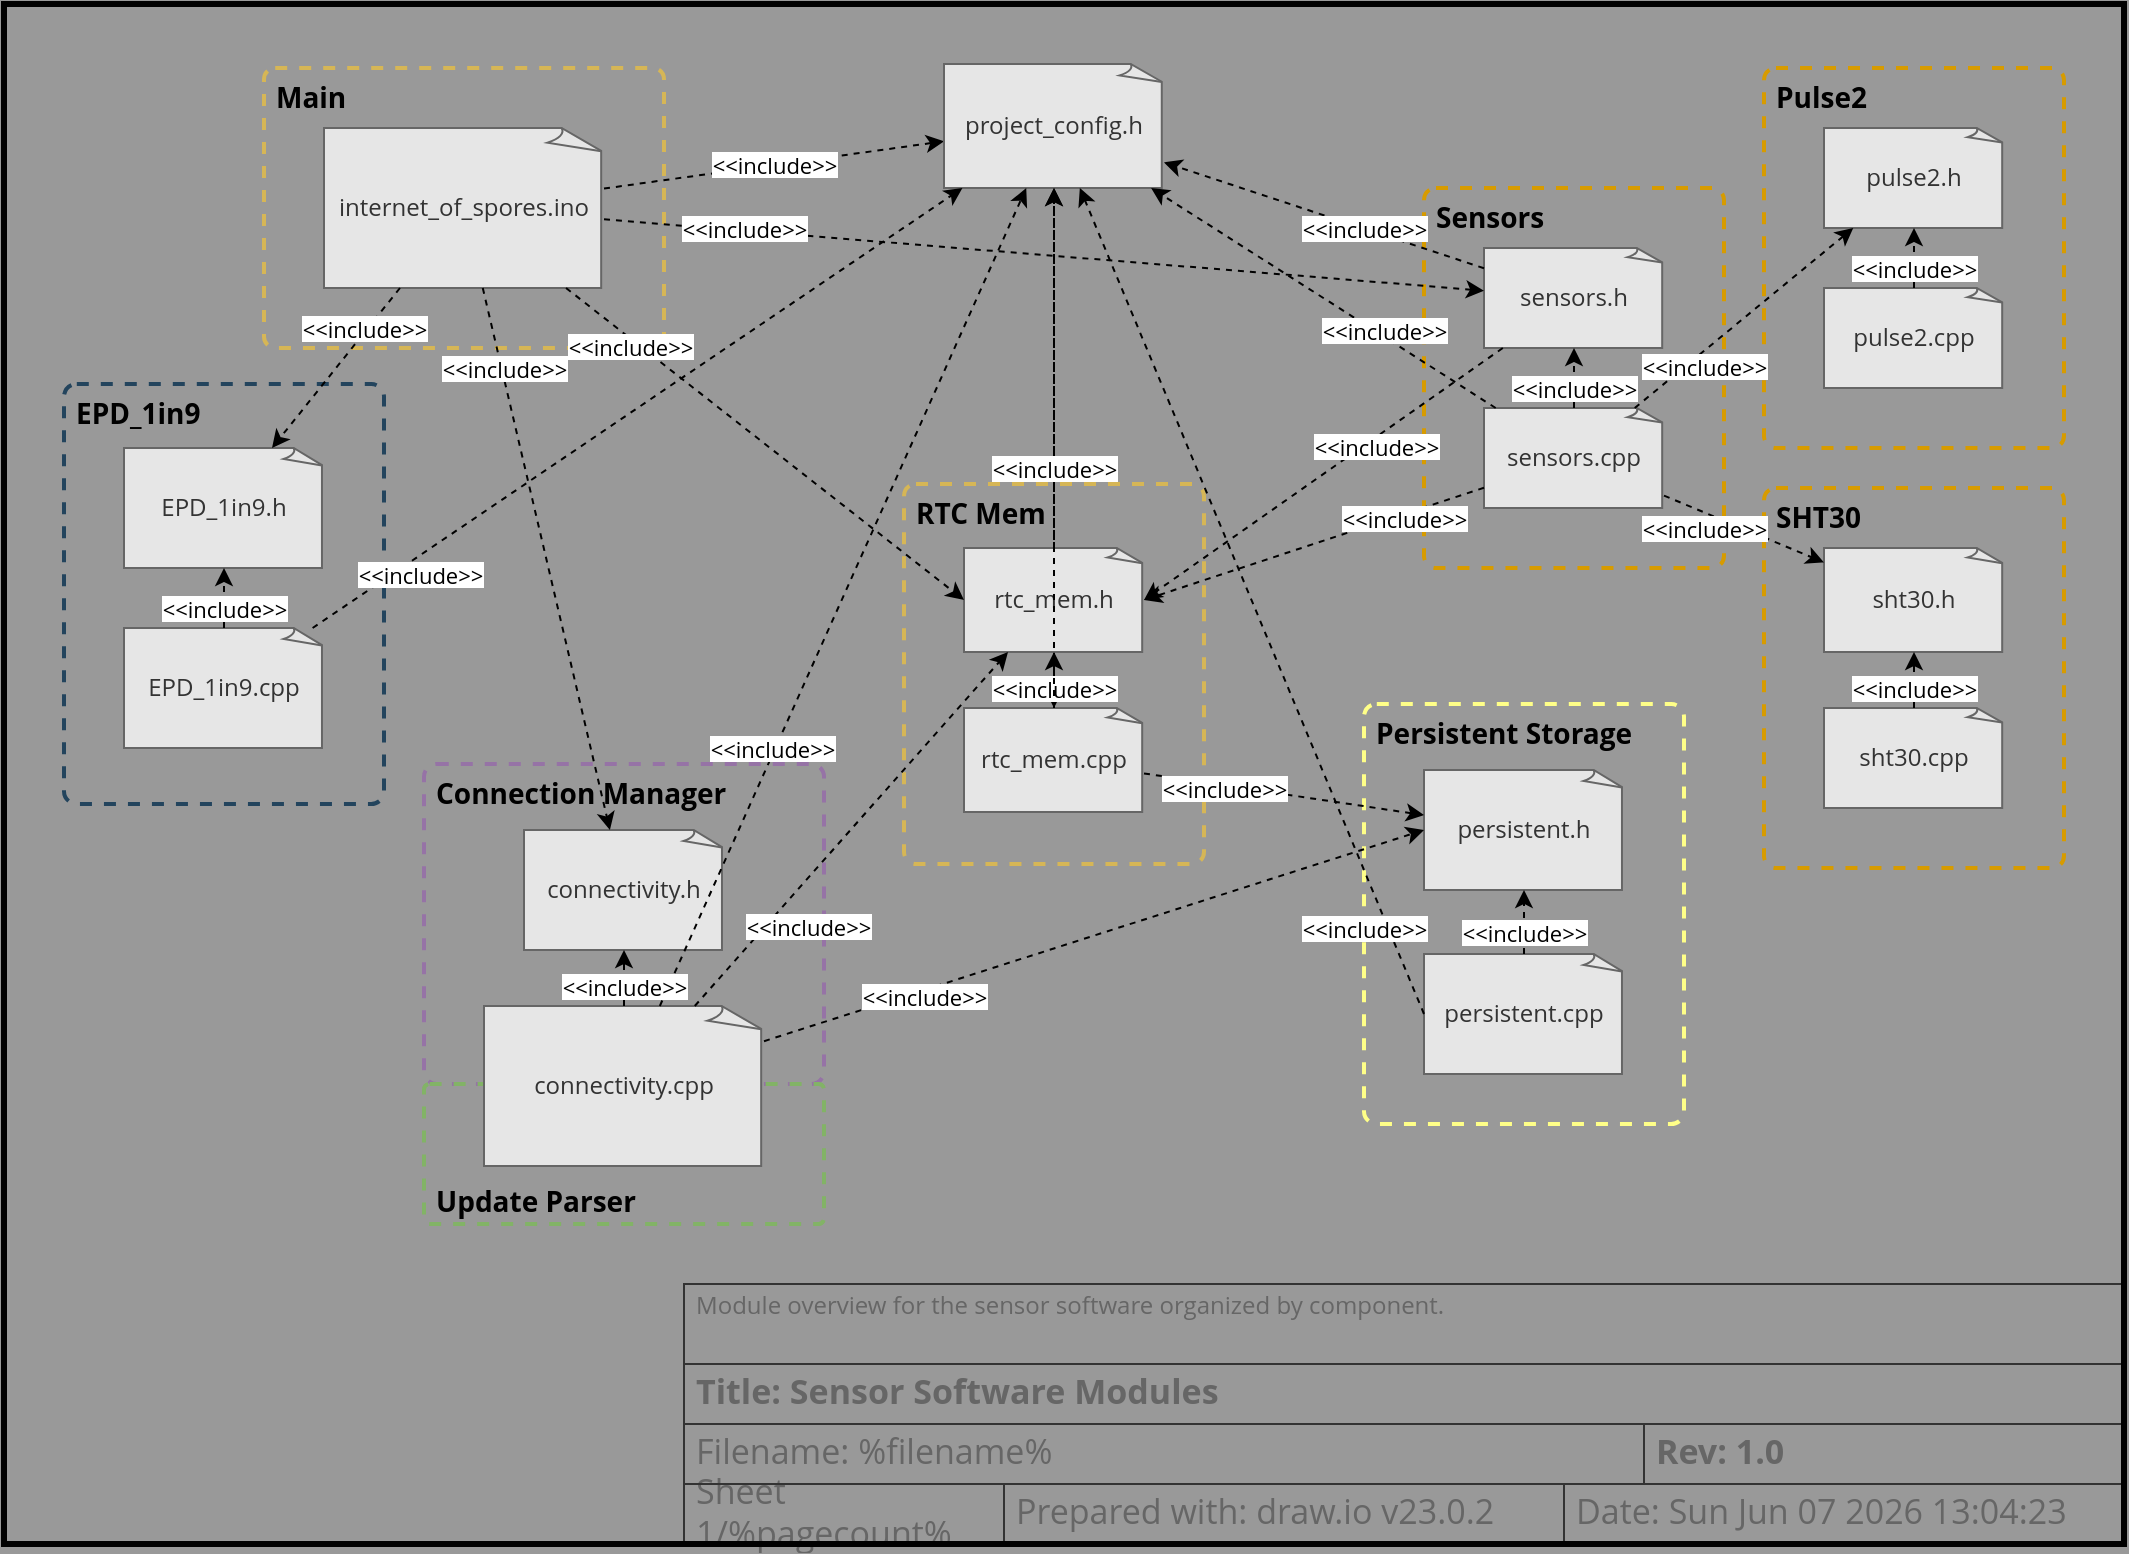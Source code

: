 <mxfile version="23.0.2" type="device">
  <diagram name="Sensor Software Modules" id="fo18u6Ch1KVScq3Fo-Wy">
    <mxGraphModel dx="2130" dy="1368" grid="1" gridSize="10" guides="1" tooltips="1" connect="1" arrows="1" fold="1" page="1" pageScale="1" pageWidth="800" pageHeight="350" background="#999999" math="0" shadow="0">
      <root>
        <object label="" description="Module overview for the sensor software organized by component." rev="1.0" id="0">
          <mxCell />
        </object>
        <object label="Title Block" id="1">
          <mxCell style="locked=1;" parent="0" />
        </object>
        <mxCell id="h7L3MlKvrl_dhOmhB3lf-10" value="Prepared with: draw.io v23.0.2" style="strokeWidth=1;shadow=0;dashed=0;align=center;html=1;shape=mxgraph.mockup.text.textBox;fontColor=#666666;align=left;fontSize=17;spacingLeft=4;spacingTop=-3;whiteSpace=wrap;strokeColor=#333333;mainText=;fillColor=none;fontFamily=Open Sans;movable=1;resizable=1;rotatable=1;deletable=1;editable=1;locked=0;connectable=1;" parent="1" vertex="1">
          <mxGeometry x="220" y="300" width="280" height="30" as="geometry" />
        </mxCell>
        <object label="&lt;div align=&quot;left&quot;&gt;Sheet %pagenumber%/%pagecount%&lt;/div&gt;" placeholders="1" id="h7L3MlKvrl_dhOmhB3lf-12">
          <mxCell style="strokeWidth=1;shadow=0;dashed=0;align=left;html=1;shape=mxgraph.mockup.text.textBox;fontColor=#666666;align=left;fontSize=17;spacingLeft=4;spacingTop=-3;whiteSpace=wrap;strokeColor=#333333;mainText=;fillColor=none;fontFamily=Open Sans;movable=1;resizable=1;rotatable=1;deletable=1;editable=1;locked=0;connectable=1;" parent="1" vertex="1">
            <mxGeometry x="60" y="300" width="160" height="30" as="geometry" />
          </mxCell>
        </object>
        <object label="Date: &lt;font style=&quot;font-size: 17px;&quot;&gt;%date{ddd mmm dd yyyy HH:MM:ss}%&lt;/font&gt;" placeholders="1" id="h7L3MlKvrl_dhOmhB3lf-13">
          <mxCell style="strokeWidth=1;shadow=0;dashed=0;align=center;html=1;shape=mxgraph.mockup.text.textBox;fontColor=#666666;align=left;fontSize=17;spacingLeft=4;spacingTop=-3;whiteSpace=wrap;strokeColor=#333333;mainText=;fillColor=none;fontFamily=Open Sans;movable=1;resizable=1;rotatable=1;deletable=1;editable=1;locked=0;connectable=1;" parent="1" vertex="1">
            <mxGeometry x="500" y="300" width="280" height="30" as="geometry" />
          </mxCell>
        </object>
        <object label="&lt;b&gt;Title: %page%&lt;/b&gt;" placeholders="1" id="h7L3MlKvrl_dhOmhB3lf-14">
          <mxCell style="strokeWidth=1;shadow=0;dashed=0;align=center;html=1;shape=mxgraph.mockup.text.textBox;fontColor=#666666;align=left;fontSize=17;spacingLeft=4;spacingTop=-3;whiteSpace=wrap;strokeColor=#333333;mainText=;fillColor=none;fontFamily=Open Sans;movable=1;resizable=1;rotatable=1;deletable=1;editable=1;locked=0;connectable=1;" parent="1" vertex="1">
            <mxGeometry x="60" y="240" width="720" height="30" as="geometry" />
          </mxCell>
        </object>
        <object label="Filename: %filename%" placeholders="1" id="h7L3MlKvrl_dhOmhB3lf-15">
          <mxCell style="strokeWidth=1;shadow=0;dashed=0;align=center;html=1;shape=mxgraph.mockup.text.textBox;fontColor=#666666;align=left;fontSize=17;spacingLeft=4;spacingTop=-3;whiteSpace=wrap;strokeColor=#333333;mainText=;fillColor=none;fontFamily=Open Sans;movable=1;resizable=1;rotatable=1;deletable=1;editable=1;locked=0;connectable=1;" parent="1" vertex="1">
            <mxGeometry x="60" y="270" width="480" height="30" as="geometry" />
          </mxCell>
        </object>
        <object label="&lt;div align=&quot;left&quot;&gt;%description%&lt;/div&gt;" placeholders="1" id="h7L3MlKvrl_dhOmhB3lf-16">
          <mxCell style="strokeWidth=1;shadow=0;dashed=0;html=1;shape=mxgraph.mockup.text.textBox;fontColor=#666666;align=left;verticalAlign=top;fontSize=12;spacingLeft=4;spacingTop=-3;whiteSpace=wrap;strokeColor=#333333;mainText=;fillColor=none;fontFamily=Open Sans;movable=1;resizable=1;rotatable=1;deletable=1;editable=1;locked=0;connectable=1;" parent="1" vertex="1">
            <mxGeometry x="60" y="200" width="720" height="40" as="geometry" />
          </mxCell>
        </object>
        <object label="&lt;b&gt;Rev: %rev%&lt;br&gt;&lt;/b&gt;" placeholders="1" id="EyKvBmyPNv_MzgSUc5b6-1">
          <mxCell style="strokeWidth=1;shadow=0;dashed=0;align=center;html=1;shape=mxgraph.mockup.text.textBox;fontColor=#666666;align=left;fontSize=17;spacingLeft=4;spacingTop=-3;whiteSpace=wrap;strokeColor=#333333;mainText=;fillColor=none;fontFamily=Open Sans;movable=1;resizable=1;rotatable=1;deletable=1;editable=1;locked=0;connectable=1;" parent="1" vertex="1">
            <mxGeometry x="540" y="270" width="240" height="30" as="geometry" />
          </mxCell>
        </object>
        <object label="Drawing Frame" id="2jkEU8j2_UPUL1MGRyPS-1">
          <mxCell style="locked=1;" parent="0" />
        </object>
        <mxCell id="2jkEU8j2_UPUL1MGRyPS-2" value="" style="rounded=0;whiteSpace=wrap;html=1;fillColor=none;strokeWidth=3;movable=1;resizable=1;rotatable=1;deletable=1;editable=1;locked=0;connectable=1;" parent="2jkEU8j2_UPUL1MGRyPS-1" vertex="1">
          <mxGeometry x="-280" y="-440" width="1060" height="770" as="geometry" />
        </mxCell>
        <object label="Document" id="NbdiYjX3MhI7OpqD2NvG-1">
          <mxCell parent="0" />
        </object>
        <mxCell id="h6w7zfBWCRitU2p09THs-2" value="Main" style="rounded=1;whiteSpace=wrap;html=1;fillColor=none;strokeColor=#d6b656;dashed=1;arcSize=4;fontFamily=Open Sans;strokeWidth=2;labelPosition=center;verticalLabelPosition=middle;align=left;verticalAlign=top;glass=0;imageHeight=24;fontStyle=1;fontSize=14;spacingLeft=4;" vertex="1" parent="NbdiYjX3MhI7OpqD2NvG-1">
          <mxGeometry x="-150" y="-408" width="200" height="140" as="geometry" />
        </mxCell>
        <mxCell id="h6w7zfBWCRitU2p09THs-3" value="Connection Manager" style="rounded=1;whiteSpace=wrap;html=1;fillColor=none;strokeColor=#9673a6;dashed=1;arcSize=4;fontFamily=Open Sans;strokeWidth=2;labelPosition=center;verticalLabelPosition=middle;align=left;verticalAlign=top;glass=0;imageHeight=24;fontStyle=1;fontSize=14;spacingLeft=4;" vertex="1" parent="NbdiYjX3MhI7OpqD2NvG-1">
          <mxGeometry x="-70" y="-60" width="200" height="160" as="geometry" />
        </mxCell>
        <mxCell id="h6w7zfBWCRitU2p09THs-4" value="Sensors" style="rounded=1;whiteSpace=wrap;html=1;fillColor=none;strokeColor=#d79b00;dashed=1;arcSize=4;fontFamily=Open Sans;strokeWidth=2;labelPosition=center;verticalLabelPosition=middle;align=left;verticalAlign=top;glass=0;imageHeight=24;fontStyle=1;fontSize=14;spacingLeft=4;" vertex="1" parent="NbdiYjX3MhI7OpqD2NvG-1">
          <mxGeometry x="430" y="-348" width="150" height="190" as="geometry" />
        </mxCell>
        <mxCell id="h6w7zfBWCRitU2p09THs-5" value="Update Parser" style="rounded=1;whiteSpace=wrap;html=1;fillColor=none;strokeColor=#82b366;dashed=1;arcSize=4;fontFamily=Open Sans;strokeWidth=2;labelPosition=center;verticalLabelPosition=middle;align=left;verticalAlign=bottom;glass=0;imageHeight=24;fontStyle=1;fontSize=14;spacingLeft=4;" vertex="1" parent="NbdiYjX3MhI7OpqD2NvG-1">
          <mxGeometry x="-70" y="100" width="200" height="70" as="geometry" />
        </mxCell>
        <mxCell id="h6w7zfBWCRitU2p09THs-6" value="Pulse2" style="rounded=1;whiteSpace=wrap;html=1;fillColor=none;strokeColor=#d79b00;dashed=1;arcSize=4;fontFamily=Open Sans;strokeWidth=2;labelPosition=center;verticalLabelPosition=middle;align=left;verticalAlign=top;glass=0;imageHeight=24;fontStyle=1;fontSize=14;spacingLeft=4;" vertex="1" parent="NbdiYjX3MhI7OpqD2NvG-1">
          <mxGeometry x="600" y="-408" width="150" height="190" as="geometry" />
        </mxCell>
        <mxCell id="h6w7zfBWCRitU2p09THs-7" value="SHT30" style="rounded=1;whiteSpace=wrap;html=1;fillColor=none;strokeColor=#d79b00;dashed=1;arcSize=4;fontFamily=Open Sans;strokeWidth=2;labelPosition=center;verticalLabelPosition=middle;align=left;verticalAlign=top;glass=0;imageHeight=24;fontStyle=1;fontSize=14;spacingLeft=4;" vertex="1" parent="NbdiYjX3MhI7OpqD2NvG-1">
          <mxGeometry x="600" y="-198" width="150" height="190" as="geometry" />
        </mxCell>
        <mxCell id="h6w7zfBWCRitU2p09THs-9" value="RTC Mem" style="rounded=1;whiteSpace=wrap;html=1;fillColor=none;strokeColor=#d6b656;dashed=1;arcSize=4;fontFamily=Open Sans;strokeWidth=2;labelPosition=center;verticalLabelPosition=middle;align=left;verticalAlign=top;glass=0;imageHeight=24;fontStyle=1;fontSize=14;spacingLeft=4;" vertex="1" parent="NbdiYjX3MhI7OpqD2NvG-1">
          <mxGeometry x="170" y="-200" width="150" height="190" as="geometry" />
        </mxCell>
        <mxCell id="h6w7zfBWCRitU2p09THs-10" value="Persistent Storage" style="rounded=1;whiteSpace=wrap;html=1;fillColor=none;strokeColor=#FFFF88;dashed=1;arcSize=4;fontFamily=Open Sans;strokeWidth=2;labelPosition=center;verticalLabelPosition=middle;align=left;verticalAlign=top;glass=0;imageHeight=24;fontStyle=1;fontSize=14;spacingLeft=4;" vertex="1" parent="NbdiYjX3MhI7OpqD2NvG-1">
          <mxGeometry x="400" y="-90" width="160" height="210" as="geometry" />
        </mxCell>
        <mxCell id="h6w7zfBWCRitU2p09THs-11" value="EPD_1in9" style="rounded=1;whiteSpace=wrap;html=1;fillColor=none;strokeColor=#23445d;dashed=1;arcSize=4;fontFamily=Open Sans;strokeWidth=2;labelPosition=center;verticalLabelPosition=middle;align=left;verticalAlign=top;glass=0;imageHeight=24;fontStyle=1;fontSize=14;spacingLeft=4;" vertex="1" parent="NbdiYjX3MhI7OpqD2NvG-1">
          <mxGeometry x="-250" y="-250" width="160" height="210" as="geometry" />
        </mxCell>
        <mxCell id="h6w7zfBWCRitU2p09THs-13" value="&amp;lt;&amp;lt;include&amp;gt;&amp;gt;" style="orthogonalLoop=1;jettySize=auto;html=1;dashed=1;fontFamily=Open Sans;" edge="1" parent="NbdiYjX3MhI7OpqD2NvG-1" source="h6w7zfBWCRitU2p09THs-1" target="h6w7zfBWCRitU2p09THs-12">
          <mxGeometry relative="1" as="geometry" />
        </mxCell>
        <mxCell id="h6w7zfBWCRitU2p09THs-1" value="internet_of_spores.ino" style="whiteSpace=wrap;html=1;shape=mxgraph.basic.document;fillColor=#E6E6E6;fontColor=#333333;strokeColor=#666666;fontFamily=Open Sans;" vertex="1" parent="NbdiYjX3MhI7OpqD2NvG-1">
          <mxGeometry x="-120" y="-378" width="140" height="80" as="geometry" />
        </mxCell>
        <mxCell id="h6w7zfBWCRitU2p09THs-12" value="project_config.h" style="whiteSpace=wrap;html=1;shape=mxgraph.basic.document;fillColor=#E6E6E6;fontColor=#333333;strokeColor=#666666;fontFamily=Open Sans;" vertex="1" parent="NbdiYjX3MhI7OpqD2NvG-1">
          <mxGeometry x="190" y="-410" width="110" height="62" as="geometry" />
        </mxCell>
        <mxCell id="h6w7zfBWCRitU2p09THs-14" value="rtc_mem.cpp" style="whiteSpace=wrap;html=1;shape=mxgraph.basic.document;fillColor=#E6E6E6;fontColor=#333333;strokeColor=#666666;fontFamily=Open Sans;" vertex="1" parent="NbdiYjX3MhI7OpqD2NvG-1">
          <mxGeometry x="200" y="-88" width="90" height="52" as="geometry" />
        </mxCell>
        <mxCell id="h6w7zfBWCRitU2p09THs-38" value="" style="edgeStyle=orthogonalEdgeStyle;orthogonalLoop=1;jettySize=auto;html=1;" edge="1" parent="NbdiYjX3MhI7OpqD2NvG-1" source="h6w7zfBWCRitU2p09THs-15" target="h6w7zfBWCRitU2p09THs-14">
          <mxGeometry relative="1" as="geometry" />
        </mxCell>
        <mxCell id="h6w7zfBWCRitU2p09THs-15" value="rtc_mem.h" style="whiteSpace=wrap;html=1;shape=mxgraph.basic.document;fillColor=#E6E6E6;fontColor=#333333;strokeColor=#666666;fontFamily=Open Sans;" vertex="1" parent="NbdiYjX3MhI7OpqD2NvG-1">
          <mxGeometry x="200" y="-168" width="90" height="52" as="geometry" />
        </mxCell>
        <mxCell id="h6w7zfBWCRitU2p09THs-17" value="&amp;lt;&amp;lt;include&amp;gt;&amp;gt;" style="orthogonalLoop=1;jettySize=auto;html=1;dashed=1;fontFamily=Open Sans;" edge="1" parent="NbdiYjX3MhI7OpqD2NvG-1" source="h6w7zfBWCRitU2p09THs-14" target="h6w7zfBWCRitU2p09THs-15">
          <mxGeometry x="-0.286" relative="1" as="geometry">
            <mxPoint x="326" y="-350" as="sourcePoint" />
            <mxPoint x="439" y="-448" as="targetPoint" />
            <mxPoint as="offset" />
          </mxGeometry>
        </mxCell>
        <mxCell id="h6w7zfBWCRitU2p09THs-18" value="&amp;lt;&amp;lt;include&amp;gt;&amp;gt;" style="orthogonalLoop=1;jettySize=auto;html=1;dashed=1;fontFamily=Open Sans;" edge="1" parent="NbdiYjX3MhI7OpqD2NvG-1" source="h6w7zfBWCRitU2p09THs-15" target="h6w7zfBWCRitU2p09THs-12">
          <mxGeometry x="-0.556" relative="1" as="geometry">
            <mxPoint x="256" y="70" as="sourcePoint" />
            <mxPoint x="369" y="-28" as="targetPoint" />
            <mxPoint as="offset" />
          </mxGeometry>
        </mxCell>
        <mxCell id="h6w7zfBWCRitU2p09THs-19" value="&amp;lt;&amp;lt;include&amp;gt;&amp;gt;" style="orthogonalLoop=1;jettySize=auto;html=1;dashed=1;fontFamily=Open Sans;" edge="1" parent="NbdiYjX3MhI7OpqD2NvG-1" source="h6w7zfBWCRitU2p09THs-14" target="h6w7zfBWCRitU2p09THs-12">
          <mxGeometry x="-0.077" relative="1" as="geometry">
            <mxPoint x="266" y="80" as="sourcePoint" />
            <mxPoint x="379" y="-18" as="targetPoint" />
            <mxPoint as="offset" />
          </mxGeometry>
        </mxCell>
        <mxCell id="h6w7zfBWCRitU2p09THs-20" value="&amp;lt;&amp;lt;include&amp;gt;&amp;gt;" style="orthogonalLoop=1;jettySize=auto;html=1;dashed=1;fontFamily=Open Sans;entryX=0;entryY=0.5;entryDx=0;entryDy=0;entryPerimeter=0;" edge="1" parent="NbdiYjX3MhI7OpqD2NvG-1" source="h6w7zfBWCRitU2p09THs-1" target="h6w7zfBWCRitU2p09THs-15">
          <mxGeometry x="-0.65" y="-4" relative="1" as="geometry">
            <mxPoint x="256" y="70" as="sourcePoint" />
            <mxPoint x="369" y="-28" as="targetPoint" />
            <mxPoint y="-1" as="offset" />
          </mxGeometry>
        </mxCell>
        <mxCell id="h6w7zfBWCRitU2p09THs-22" value="persistent.cpp" style="whiteSpace=wrap;html=1;shape=mxgraph.basic.document;fillColor=#E6E6E6;fontColor=#333333;strokeColor=#666666;fontFamily=Open Sans;" vertex="1" parent="NbdiYjX3MhI7OpqD2NvG-1">
          <mxGeometry x="430" y="35" width="100" height="60" as="geometry" />
        </mxCell>
        <mxCell id="h6w7zfBWCRitU2p09THs-23" value="persistent.h" style="whiteSpace=wrap;html=1;shape=mxgraph.basic.document;fillColor=#E6E6E6;fontColor=#333333;strokeColor=#666666;fontFamily=Open Sans;" vertex="1" parent="NbdiYjX3MhI7OpqD2NvG-1">
          <mxGeometry x="430" y="-57" width="100" height="60" as="geometry" />
        </mxCell>
        <mxCell id="h6w7zfBWCRitU2p09THs-24" value="&amp;lt;&amp;lt;include&amp;gt;&amp;gt;" style="orthogonalLoop=1;jettySize=auto;html=1;dashed=1;fontFamily=Open Sans;" edge="1" parent="NbdiYjX3MhI7OpqD2NvG-1" source="h6w7zfBWCRitU2p09THs-22" target="h6w7zfBWCRitU2p09THs-23">
          <mxGeometry x="-0.286" relative="1" as="geometry">
            <mxPoint x="195" y="225" as="sourcePoint" />
            <mxPoint x="195" y="197" as="targetPoint" />
            <mxPoint as="offset" />
          </mxGeometry>
        </mxCell>
        <mxCell id="h6w7zfBWCRitU2p09THs-26" value="&amp;lt;&amp;lt;include&amp;gt;&amp;gt;" style="orthogonalLoop=1;jettySize=auto;html=1;dashed=1;fontFamily=Open Sans;exitX=0;exitY=0.5;exitDx=0;exitDy=0;exitPerimeter=0;" edge="1" parent="NbdiYjX3MhI7OpqD2NvG-1" source="h6w7zfBWCRitU2p09THs-22" target="h6w7zfBWCRitU2p09THs-12">
          <mxGeometry x="-0.771" y="11" relative="1" as="geometry">
            <mxPoint x="466" y="70" as="sourcePoint" />
            <mxPoint x="420" y="-28" as="targetPoint" />
            <mxPoint as="offset" />
          </mxGeometry>
        </mxCell>
        <mxCell id="h6w7zfBWCRitU2p09THs-27" value="connectivity.cpp" style="whiteSpace=wrap;html=1;shape=mxgraph.basic.document;fillColor=#E6E6E6;fontColor=#333333;strokeColor=#666666;fontFamily=Open Sans;" vertex="1" parent="NbdiYjX3MhI7OpqD2NvG-1">
          <mxGeometry x="-40" y="61" width="140" height="80" as="geometry" />
        </mxCell>
        <mxCell id="h6w7zfBWCRitU2p09THs-28" value="connectivity.h" style="whiteSpace=wrap;html=1;shape=mxgraph.basic.document;fillColor=#E6E6E6;fontColor=#333333;strokeColor=#666666;fontFamily=Open Sans;" vertex="1" parent="NbdiYjX3MhI7OpqD2NvG-1">
          <mxGeometry x="-20" y="-27" width="100" height="60" as="geometry" />
        </mxCell>
        <mxCell id="h6w7zfBWCRitU2p09THs-29" value="&amp;lt;&amp;lt;include&amp;gt;&amp;gt;" style="orthogonalLoop=1;jettySize=auto;html=1;dashed=1;fontFamily=Open Sans;" edge="1" parent="NbdiYjX3MhI7OpqD2NvG-1" source="h6w7zfBWCRitU2p09THs-27" target="h6w7zfBWCRitU2p09THs-12">
          <mxGeometry x="-0.37" y="2" relative="1" as="geometry">
            <mxPoint x="471" y="162" as="sourcePoint" />
            <mxPoint x="414" y="-28" as="targetPoint" />
            <mxPoint as="offset" />
          </mxGeometry>
        </mxCell>
        <mxCell id="h6w7zfBWCRitU2p09THs-30" value="&amp;lt;&amp;lt;include&amp;gt;&amp;gt;" style="orthogonalLoop=1;jettySize=auto;html=1;dashed=1;fontFamily=Open Sans;" edge="1" parent="NbdiYjX3MhI7OpqD2NvG-1" source="h6w7zfBWCRitU2p09THs-27" target="h6w7zfBWCRitU2p09THs-28">
          <mxGeometry x="-0.286" relative="1" as="geometry">
            <mxPoint x="-230" y="173" as="sourcePoint" />
            <mxPoint x="-230" y="141" as="targetPoint" />
            <mxPoint as="offset" />
          </mxGeometry>
        </mxCell>
        <mxCell id="h6w7zfBWCRitU2p09THs-31" value="sensors.cpp" style="whiteSpace=wrap;html=1;shape=mxgraph.basic.document;fillColor=#E6E6E6;fontColor=#333333;strokeColor=#666666;fontFamily=Open Sans;" vertex="1" parent="NbdiYjX3MhI7OpqD2NvG-1">
          <mxGeometry x="460" y="-238" width="90" height="50" as="geometry" />
        </mxCell>
        <mxCell id="h6w7zfBWCRitU2p09THs-32" value="sensors.h" style="whiteSpace=wrap;html=1;shape=mxgraph.basic.document;fillColor=#E6E6E6;fontColor=#333333;strokeColor=#666666;fontFamily=Open Sans;" vertex="1" parent="NbdiYjX3MhI7OpqD2NvG-1">
          <mxGeometry x="460" y="-318" width="90" height="50" as="geometry" />
        </mxCell>
        <mxCell id="h6w7zfBWCRitU2p09THs-33" value="&amp;lt;&amp;lt;include&amp;gt;&amp;gt;" style="orthogonalLoop=1;jettySize=auto;html=1;dashed=1;fontFamily=Open Sans;" edge="1" parent="NbdiYjX3MhI7OpqD2NvG-1" source="h6w7zfBWCRitU2p09THs-31" target="h6w7zfBWCRitU2p09THs-32">
          <mxGeometry x="-0.286" relative="1" as="geometry">
            <mxPoint x="640" y="-600" as="sourcePoint" />
            <mxPoint x="640" y="-628" as="targetPoint" />
            <mxPoint as="offset" />
          </mxGeometry>
        </mxCell>
        <mxCell id="h6w7zfBWCRitU2p09THs-34" value="&amp;lt;&amp;lt;include&amp;gt;&amp;gt;" style="orthogonalLoop=1;jettySize=auto;html=1;dashed=1;fontFamily=Open Sans;" edge="1" parent="NbdiYjX3MhI7OpqD2NvG-1" source="h6w7zfBWCRitU2p09THs-32" target="h6w7zfBWCRitU2p09THs-12">
          <mxGeometry x="-0.249" relative="1" as="geometry">
            <mxPoint x="905.63" y="-92" as="sourcePoint" />
            <mxPoint x="629.998" y="-260" as="targetPoint" />
            <mxPoint as="offset" />
          </mxGeometry>
        </mxCell>
        <mxCell id="h6w7zfBWCRitU2p09THs-35" value="&amp;lt;&amp;lt;include&amp;gt;&amp;gt;" style="orthogonalLoop=1;jettySize=auto;html=1;dashed=1;fontFamily=Open Sans;" edge="1" parent="NbdiYjX3MhI7OpqD2NvG-1" source="h6w7zfBWCRitU2p09THs-31" target="h6w7zfBWCRitU2p09THs-12">
          <mxGeometry x="-0.329" y="-4" relative="1" as="geometry">
            <mxPoint x="837.63" y="192" as="sourcePoint" />
            <mxPoint x="632.637" y="-260" as="targetPoint" />
            <mxPoint y="1" as="offset" />
          </mxGeometry>
        </mxCell>
        <mxCell id="h6w7zfBWCRitU2p09THs-36" value="EPD_1in9.cpp" style="whiteSpace=wrap;html=1;shape=mxgraph.basic.document;fillColor=#E6E6E6;fontColor=#333333;strokeColor=#666666;fontFamily=Open Sans;" vertex="1" parent="NbdiYjX3MhI7OpqD2NvG-1">
          <mxGeometry x="-220" y="-128" width="100" height="60" as="geometry" />
        </mxCell>
        <mxCell id="h6w7zfBWCRitU2p09THs-37" value="EPD_1in9.h" style="whiteSpace=wrap;html=1;shape=mxgraph.basic.document;fillColor=#E6E6E6;fontColor=#333333;strokeColor=#666666;fontFamily=Open Sans;" vertex="1" parent="NbdiYjX3MhI7OpqD2NvG-1">
          <mxGeometry x="-220" y="-218" width="100" height="60" as="geometry" />
        </mxCell>
        <mxCell id="h6w7zfBWCRitU2p09THs-39" value="&amp;lt;&amp;lt;include&amp;gt;&amp;gt;" style="orthogonalLoop=1;jettySize=auto;html=1;dashed=1;fontFamily=Open Sans;" edge="1" parent="NbdiYjX3MhI7OpqD2NvG-1" source="h6w7zfBWCRitU2p09THs-36" target="h6w7zfBWCRitU2p09THs-37">
          <mxGeometry x="-0.286" relative="1" as="geometry">
            <mxPoint x="145" y="179" as="sourcePoint" />
            <mxPoint x="145" y="151" as="targetPoint" />
            <mxPoint as="offset" />
          </mxGeometry>
        </mxCell>
        <mxCell id="h6w7zfBWCRitU2p09THs-40" value="&amp;lt;&amp;lt;include&amp;gt;&amp;gt;" style="orthogonalLoop=1;jettySize=auto;html=1;dashed=1;fontFamily=Open Sans;" edge="1" parent="NbdiYjX3MhI7OpqD2NvG-1" source="h6w7zfBWCRitU2p09THs-36" target="h6w7zfBWCRitU2p09THs-12">
          <mxGeometry x="-0.698" y="-8" relative="1" as="geometry">
            <mxPoint x="256" y="70" as="sourcePoint" />
            <mxPoint x="369" y="-28" as="targetPoint" />
            <mxPoint as="offset" />
          </mxGeometry>
        </mxCell>
        <mxCell id="h6w7zfBWCRitU2p09THs-41" value="pulse2.cpp" style="whiteSpace=wrap;html=1;shape=mxgraph.basic.document;fillColor=#E6E6E6;fontColor=#333333;strokeColor=#666666;fontFamily=Open Sans;" vertex="1" parent="NbdiYjX3MhI7OpqD2NvG-1">
          <mxGeometry x="630" y="-298" width="90" height="50" as="geometry" />
        </mxCell>
        <mxCell id="h6w7zfBWCRitU2p09THs-42" value="pulse2.h" style="whiteSpace=wrap;html=1;shape=mxgraph.basic.document;fillColor=#E6E6E6;fontColor=#333333;strokeColor=#666666;fontFamily=Open Sans;" vertex="1" parent="NbdiYjX3MhI7OpqD2NvG-1">
          <mxGeometry x="630" y="-378" width="90" height="50" as="geometry" />
        </mxCell>
        <mxCell id="h6w7zfBWCRitU2p09THs-43" value="&amp;lt;&amp;lt;include&amp;gt;&amp;gt;" style="orthogonalLoop=1;jettySize=auto;html=1;dashed=1;fontFamily=Open Sans;" edge="1" parent="NbdiYjX3MhI7OpqD2NvG-1" source="h6w7zfBWCRitU2p09THs-41" target="h6w7zfBWCRitU2p09THs-42">
          <mxGeometry x="-0.286" relative="1" as="geometry">
            <mxPoint x="480" y="-260" as="sourcePoint" />
            <mxPoint x="480" y="-288" as="targetPoint" />
            <mxPoint as="offset" />
          </mxGeometry>
        </mxCell>
        <mxCell id="h6w7zfBWCRitU2p09THs-44" value="sht30.cpp" style="whiteSpace=wrap;html=1;shape=mxgraph.basic.document;fillColor=#E6E6E6;fontColor=#333333;strokeColor=#666666;fontFamily=Open Sans;" vertex="1" parent="NbdiYjX3MhI7OpqD2NvG-1">
          <mxGeometry x="630" y="-88" width="90" height="50" as="geometry" />
        </mxCell>
        <mxCell id="h6w7zfBWCRitU2p09THs-45" value="sht30.h" style="whiteSpace=wrap;html=1;shape=mxgraph.basic.document;fillColor=#E6E6E6;fontColor=#333333;strokeColor=#666666;fontFamily=Open Sans;" vertex="1" parent="NbdiYjX3MhI7OpqD2NvG-1">
          <mxGeometry x="630" y="-168" width="90" height="52" as="geometry" />
        </mxCell>
        <mxCell id="h6w7zfBWCRitU2p09THs-46" value="&amp;lt;&amp;lt;include&amp;gt;&amp;gt;" style="orthogonalLoop=1;jettySize=auto;html=1;dashed=1;fontFamily=Open Sans;" edge="1" parent="NbdiYjX3MhI7OpqD2NvG-1" source="h6w7zfBWCRitU2p09THs-44" target="h6w7zfBWCRitU2p09THs-45">
          <mxGeometry x="-0.286" relative="1" as="geometry">
            <mxPoint x="480" y="-70" as="sourcePoint" />
            <mxPoint x="480" y="-98" as="targetPoint" />
            <mxPoint as="offset" />
          </mxGeometry>
        </mxCell>
        <mxCell id="h6w7zfBWCRitU2p09THs-47" value="&amp;lt;&amp;lt;include&amp;gt;&amp;gt;" style="orthogonalLoop=1;jettySize=auto;html=1;dashed=1;fontFamily=Open Sans;" edge="1" parent="NbdiYjX3MhI7OpqD2NvG-1" source="h6w7zfBWCRitU2p09THs-1" target="h6w7zfBWCRitU2p09THs-28">
          <mxGeometry x="-0.703" y="1" relative="1" as="geometry">
            <mxPoint x="278" y="-208" as="sourcePoint" />
            <mxPoint x="433" y="131" as="targetPoint" />
            <mxPoint as="offset" />
          </mxGeometry>
        </mxCell>
        <mxCell id="h6w7zfBWCRitU2p09THs-48" value="&amp;lt;&amp;lt;include&amp;gt;&amp;gt;" style="orthogonalLoop=1;jettySize=auto;html=1;dashed=1;fontFamily=Open Sans;" edge="1" parent="NbdiYjX3MhI7OpqD2NvG-1" source="h6w7zfBWCRitU2p09THs-1" target="h6w7zfBWCRitU2p09THs-37">
          <mxGeometry x="-0.476" y="-2" relative="1" as="geometry">
            <mxPoint x="225" y="51" as="sourcePoint" />
            <mxPoint x="191" y="141" as="targetPoint" />
            <mxPoint as="offset" />
          </mxGeometry>
        </mxCell>
        <mxCell id="h6w7zfBWCRitU2p09THs-49" value="&amp;lt;&amp;lt;include&amp;gt;&amp;gt;" style="orthogonalLoop=1;jettySize=auto;html=1;dashed=1;fontFamily=Open Sans;" edge="1" parent="NbdiYjX3MhI7OpqD2NvG-1" source="h6w7zfBWCRitU2p09THs-1" target="h6w7zfBWCRitU2p09THs-32">
          <mxGeometry x="-0.682" y="1" relative="1" as="geometry">
            <mxPoint x="255" y="-198" as="sourcePoint" />
            <mxPoint x="221" y="-108" as="targetPoint" />
            <mxPoint as="offset" />
          </mxGeometry>
        </mxCell>
        <mxCell id="h6w7zfBWCRitU2p09THs-50" value="&amp;lt;&amp;lt;include&amp;gt;&amp;gt;" style="orthogonalLoop=1;jettySize=auto;html=1;dashed=1;fontFamily=Open Sans;" edge="1" parent="NbdiYjX3MhI7OpqD2NvG-1" source="h6w7zfBWCRitU2p09THs-14" target="h6w7zfBWCRitU2p09THs-23">
          <mxGeometry x="-0.426" y="-1" relative="1" as="geometry">
            <mxPoint x="265" y="-188" as="sourcePoint" />
            <mxPoint x="231" y="-98" as="targetPoint" />
            <mxPoint as="offset" />
          </mxGeometry>
        </mxCell>
        <mxCell id="h6w7zfBWCRitU2p09THs-51" value="&amp;lt;&amp;lt;include&amp;gt;&amp;gt;" style="orthogonalLoop=1;jettySize=auto;html=1;dashed=1;fontFamily=Open Sans;entryX=1;entryY=0.5;entryDx=0;entryDy=0;entryPerimeter=0;" edge="1" parent="NbdiYjX3MhI7OpqD2NvG-1" source="h6w7zfBWCRitU2p09THs-32" target="h6w7zfBWCRitU2p09THs-15">
          <mxGeometry x="-0.26" y="3" relative="1" as="geometry">
            <mxPoint x="275" y="-178" as="sourcePoint" />
            <mxPoint x="241" y="-88" as="targetPoint" />
            <mxPoint x="1" as="offset" />
          </mxGeometry>
        </mxCell>
        <mxCell id="h6w7zfBWCRitU2p09THs-52" value="&amp;lt;&amp;lt;include&amp;gt;&amp;gt;" style="orthogonalLoop=1;jettySize=auto;html=1;dashed=1;fontFamily=Open Sans;" edge="1" parent="NbdiYjX3MhI7OpqD2NvG-1" source="h6w7zfBWCRitU2p09THs-27" target="h6w7zfBWCRitU2p09THs-15">
          <mxGeometry x="-0.423" y="-16" relative="1" as="geometry">
            <mxPoint x="76" y="-328" as="sourcePoint" />
            <mxPoint x="-99" y="-198" as="targetPoint" />
            <mxPoint as="offset" />
          </mxGeometry>
        </mxCell>
        <mxCell id="h6w7zfBWCRitU2p09THs-53" value="&amp;lt;&amp;lt;include&amp;gt;&amp;gt;" style="orthogonalLoop=1;jettySize=auto;html=1;dashed=1;fontFamily=Open Sans;entryX=0;entryY=0.5;entryDx=0;entryDy=0;entryPerimeter=0;" edge="1" parent="NbdiYjX3MhI7OpqD2NvG-1" source="h6w7zfBWCRitU2p09THs-27" target="h6w7zfBWCRitU2p09THs-23">
          <mxGeometry x="-0.521" y="-4" relative="1" as="geometry">
            <mxPoint x="86" y="-318" as="sourcePoint" />
            <mxPoint x="-89" y="-188" as="targetPoint" />
            <mxPoint y="-1" as="offset" />
          </mxGeometry>
        </mxCell>
        <mxCell id="h6w7zfBWCRitU2p09THs-54" value="&amp;lt;&amp;lt;include&amp;gt;&amp;gt;" style="orthogonalLoop=1;jettySize=auto;html=1;dashed=1;fontFamily=Open Sans;" edge="1" parent="NbdiYjX3MhI7OpqD2NvG-1" source="h6w7zfBWCRitU2p09THs-31" target="h6w7zfBWCRitU2p09THs-42">
          <mxGeometry x="-0.443" y="-7" relative="1" as="geometry">
            <mxPoint x="265.63" y="-258" as="sourcePoint" />
            <mxPoint x="535.63" y="-297" as="targetPoint" />
            <mxPoint y="-1" as="offset" />
          </mxGeometry>
        </mxCell>
        <mxCell id="h6w7zfBWCRitU2p09THs-55" value="&amp;lt;&amp;lt;include&amp;gt;&amp;gt;" style="orthogonalLoop=1;jettySize=auto;html=1;dashed=1;fontFamily=Open Sans;" edge="1" parent="NbdiYjX3MhI7OpqD2NvG-1" source="h6w7zfBWCRitU2p09THs-31" target="h6w7zfBWCRitU2p09THs-45">
          <mxGeometry x="-0.43" y="-7" relative="1" as="geometry">
            <mxPoint x="275.63" y="-248" as="sourcePoint" />
            <mxPoint x="545.63" y="-287" as="targetPoint" />
            <mxPoint as="offset" />
          </mxGeometry>
        </mxCell>
        <mxCell id="h6w7zfBWCRitU2p09THs-56" value="&amp;lt;&amp;lt;include&amp;gt;&amp;gt;" style="orthogonalLoop=1;jettySize=auto;html=1;dashed=1;fontFamily=Open Sans;entryX=1;entryY=0.5;entryDx=0;entryDy=0;entryPerimeter=0;" edge="1" parent="NbdiYjX3MhI7OpqD2NvG-1" source="h6w7zfBWCRitU2p09THs-31" target="h6w7zfBWCRitU2p09THs-15">
          <mxGeometry x="-0.524" y="2" relative="1" as="geometry">
            <mxPoint x="220" y="-358" as="sourcePoint" />
            <mxPoint x="540" y="-188" as="targetPoint" />
            <mxPoint as="offset" />
          </mxGeometry>
        </mxCell>
      </root>
    </mxGraphModel>
  </diagram>
</mxfile>
